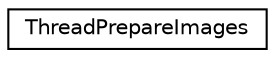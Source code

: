 digraph "Graphical Class Hierarchy"
{
  edge [fontname="Helvetica",fontsize="10",labelfontname="Helvetica",labelfontsize="10"];
  node [fontname="Helvetica",fontsize="10",shape=record];
  rankdir="LR";
  Node0 [label="ThreadPrepareImages",height=0.2,width=0.4,color="black", fillcolor="white", style="filled",URL="$structThreadPrepareImages.html"];
}
